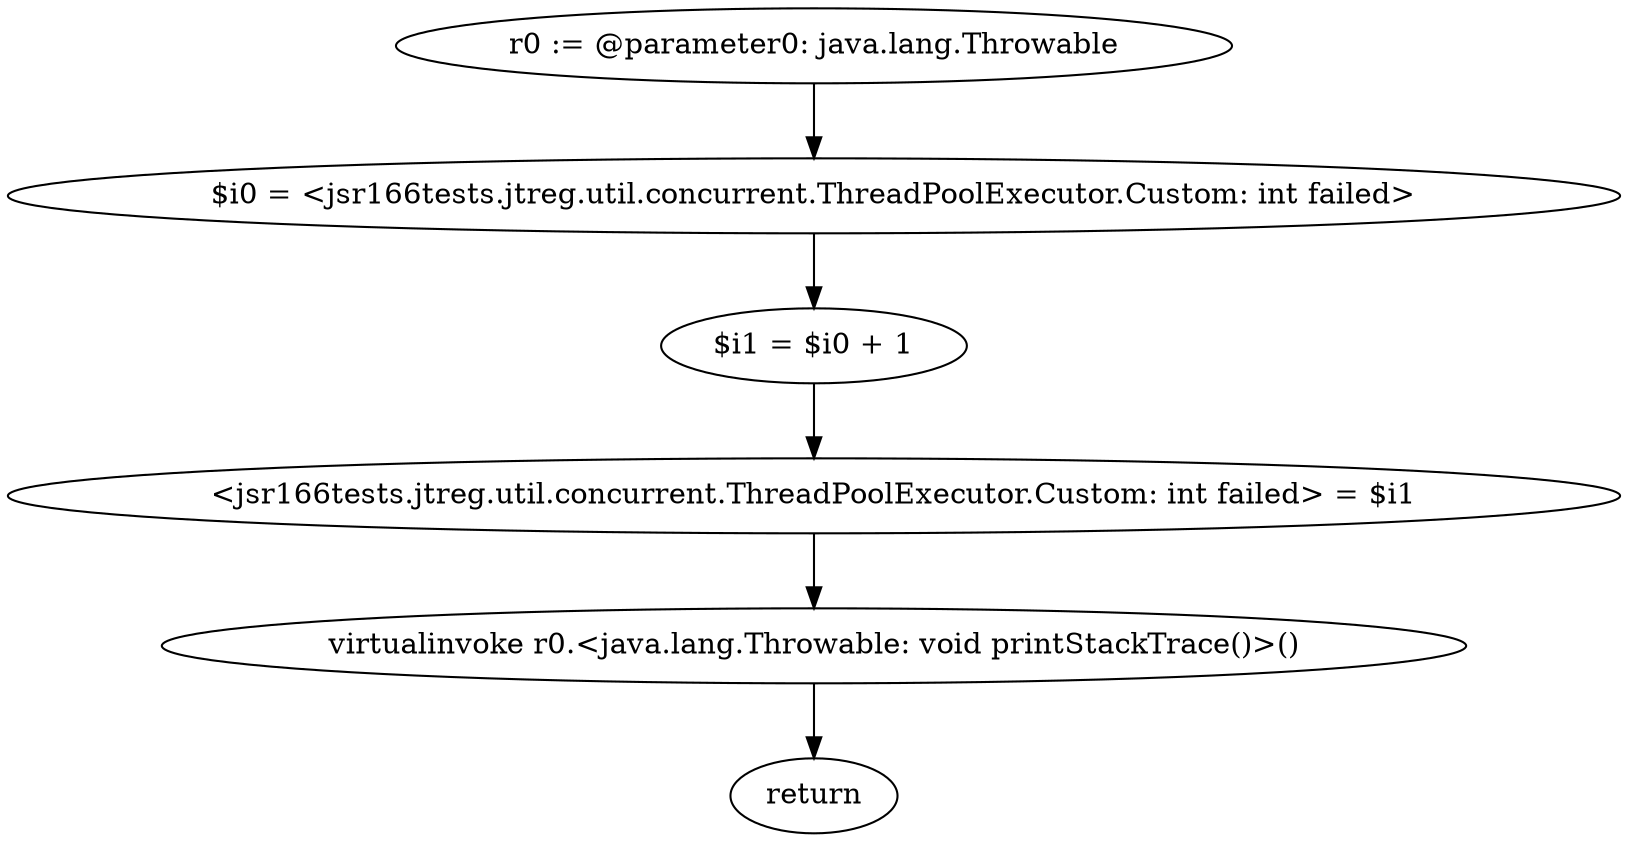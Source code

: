 digraph "unitGraph" {
    "r0 := @parameter0: java.lang.Throwable"
    "$i0 = <jsr166tests.jtreg.util.concurrent.ThreadPoolExecutor.Custom: int failed>"
    "$i1 = $i0 + 1"
    "<jsr166tests.jtreg.util.concurrent.ThreadPoolExecutor.Custom: int failed> = $i1"
    "virtualinvoke r0.<java.lang.Throwable: void printStackTrace()>()"
    "return"
    "r0 := @parameter0: java.lang.Throwable"->"$i0 = <jsr166tests.jtreg.util.concurrent.ThreadPoolExecutor.Custom: int failed>";
    "$i0 = <jsr166tests.jtreg.util.concurrent.ThreadPoolExecutor.Custom: int failed>"->"$i1 = $i0 + 1";
    "$i1 = $i0 + 1"->"<jsr166tests.jtreg.util.concurrent.ThreadPoolExecutor.Custom: int failed> = $i1";
    "<jsr166tests.jtreg.util.concurrent.ThreadPoolExecutor.Custom: int failed> = $i1"->"virtualinvoke r0.<java.lang.Throwable: void printStackTrace()>()";
    "virtualinvoke r0.<java.lang.Throwable: void printStackTrace()>()"->"return";
}
